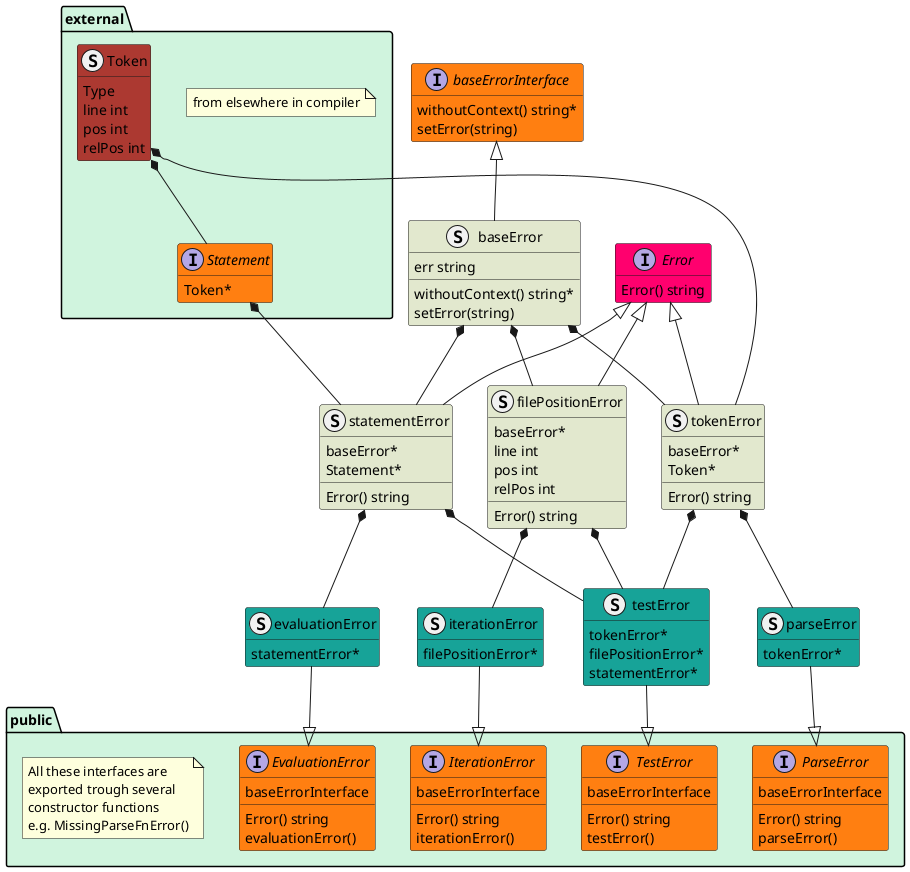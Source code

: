 @startuml
'https://plantuml.com/class-diagram

!$Error = 'FF006E'
!$BaseError = 'E2E8CE'
!$Statement = '17A398'
!$Interface = 'FF7F11'
!$Misc = 'AC3931'
skinparam ClassStereotypeFontSize 14

interface Error #$Error {
    Error() string
}

package external #d0f4de {
    note as n1
        from elsewhere in compiler
    endnote

    interface Statement #$Interface {
        Token*
    }

    struct Token #$Misc {
        Type
        line int
        pos int
        relPos int
    }
}

interface baseErrorInterface #$Interface {
    withoutContext() string*
    setError(string)
}

struct baseError #$BaseError {
    err string
    withoutContext() string*
    setError(string)
}

struct filePositionError #$BaseError {
    baseError*
    line int
    pos int
    relPos int
    Error() string
}

struct tokenError #$BaseError {
    baseError*
    Token*
    Error() string
}

struct statementError #$BaseError {
    baseError*
    Statement*
    Error() string
}

package public #d0f4de {
    interface EvaluationError #$Interface {
        Error() string
        evaluationError()
        baseErrorInterface
    }
    interface ParseError #$Interface {
        Error() string
        parseError()
        baseErrorInterface
    }
    interface IterationError #$Interface {
        Error() string
        iterationError()
        baseErrorInterface
    }
    interface TestError #$Interface {
        Error() string
        testError()
        baseErrorInterface
    }
    note as n2
        All these interfaces are
        exported trough several
        constructor functions
        e.g. MissingParseFnError()
    endnote
}

struct parseError #$Statement {
    tokenError*
}

struct iterationError #$Statement {
    filePositionError*
}

struct evaluationError #$Statement {
    statementError*
}

struct testError #$Statement {
    tokenError*
    filePositionError*
    statementError*
}

Error <|-- filePositionError
Error <|-- tokenError
Error <|-- statementError

baseErrorInterface <|-- baseError

baseError *-- filePositionError
baseError *-- tokenError
baseError *-- statementError

Token *-- Statement
Token *-- tokenError
tokenError *-- testError

Statement *-- statementError
statementError *-- testError

tokenError *-- parseError

filePositionError *-- iterationError
filePositionError *-- testError

statementError *-- evaluationError

evaluationError --|> EvaluationError
parseError --|> ParseError
iterationError --|> IterationError
testError --|> TestError

hide empty methods
hide empty fields

@enduml